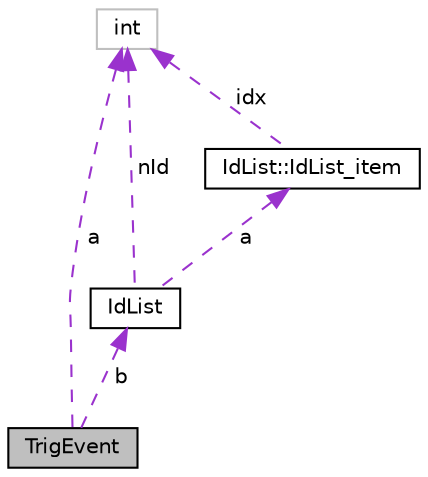 digraph "TrigEvent"
{
 // LATEX_PDF_SIZE
  edge [fontname="Helvetica",fontsize="10",labelfontname="Helvetica",labelfontsize="10"];
  node [fontname="Helvetica",fontsize="10",shape=record];
  Node1 [label="TrigEvent",height=0.2,width=0.4,color="black", fillcolor="grey75", style="filled", fontcolor="black",tooltip=" "];
  Node2 -> Node1 [dir="back",color="darkorchid3",fontsize="10",style="dashed",label=" b" ];
  Node2 [label="IdList",height=0.2,width=0.4,color="black", fillcolor="white", style="filled",URL="$structIdList.html",tooltip=" "];
  Node3 -> Node2 [dir="back",color="darkorchid3",fontsize="10",style="dashed",label=" a" ];
  Node3 [label="IdList::IdList_item",height=0.2,width=0.4,color="black", fillcolor="white", style="filled",URL="$structIdList_1_1IdList__item.html",tooltip=" "];
  Node4 -> Node3 [dir="back",color="darkorchid3",fontsize="10",style="dashed",label=" idx" ];
  Node4 [label="int",height=0.2,width=0.4,color="grey75", fillcolor="white", style="filled",tooltip=" "];
  Node4 -> Node2 [dir="back",color="darkorchid3",fontsize="10",style="dashed",label=" nId" ];
  Node4 -> Node1 [dir="back",color="darkorchid3",fontsize="10",style="dashed",label=" a" ];
}
